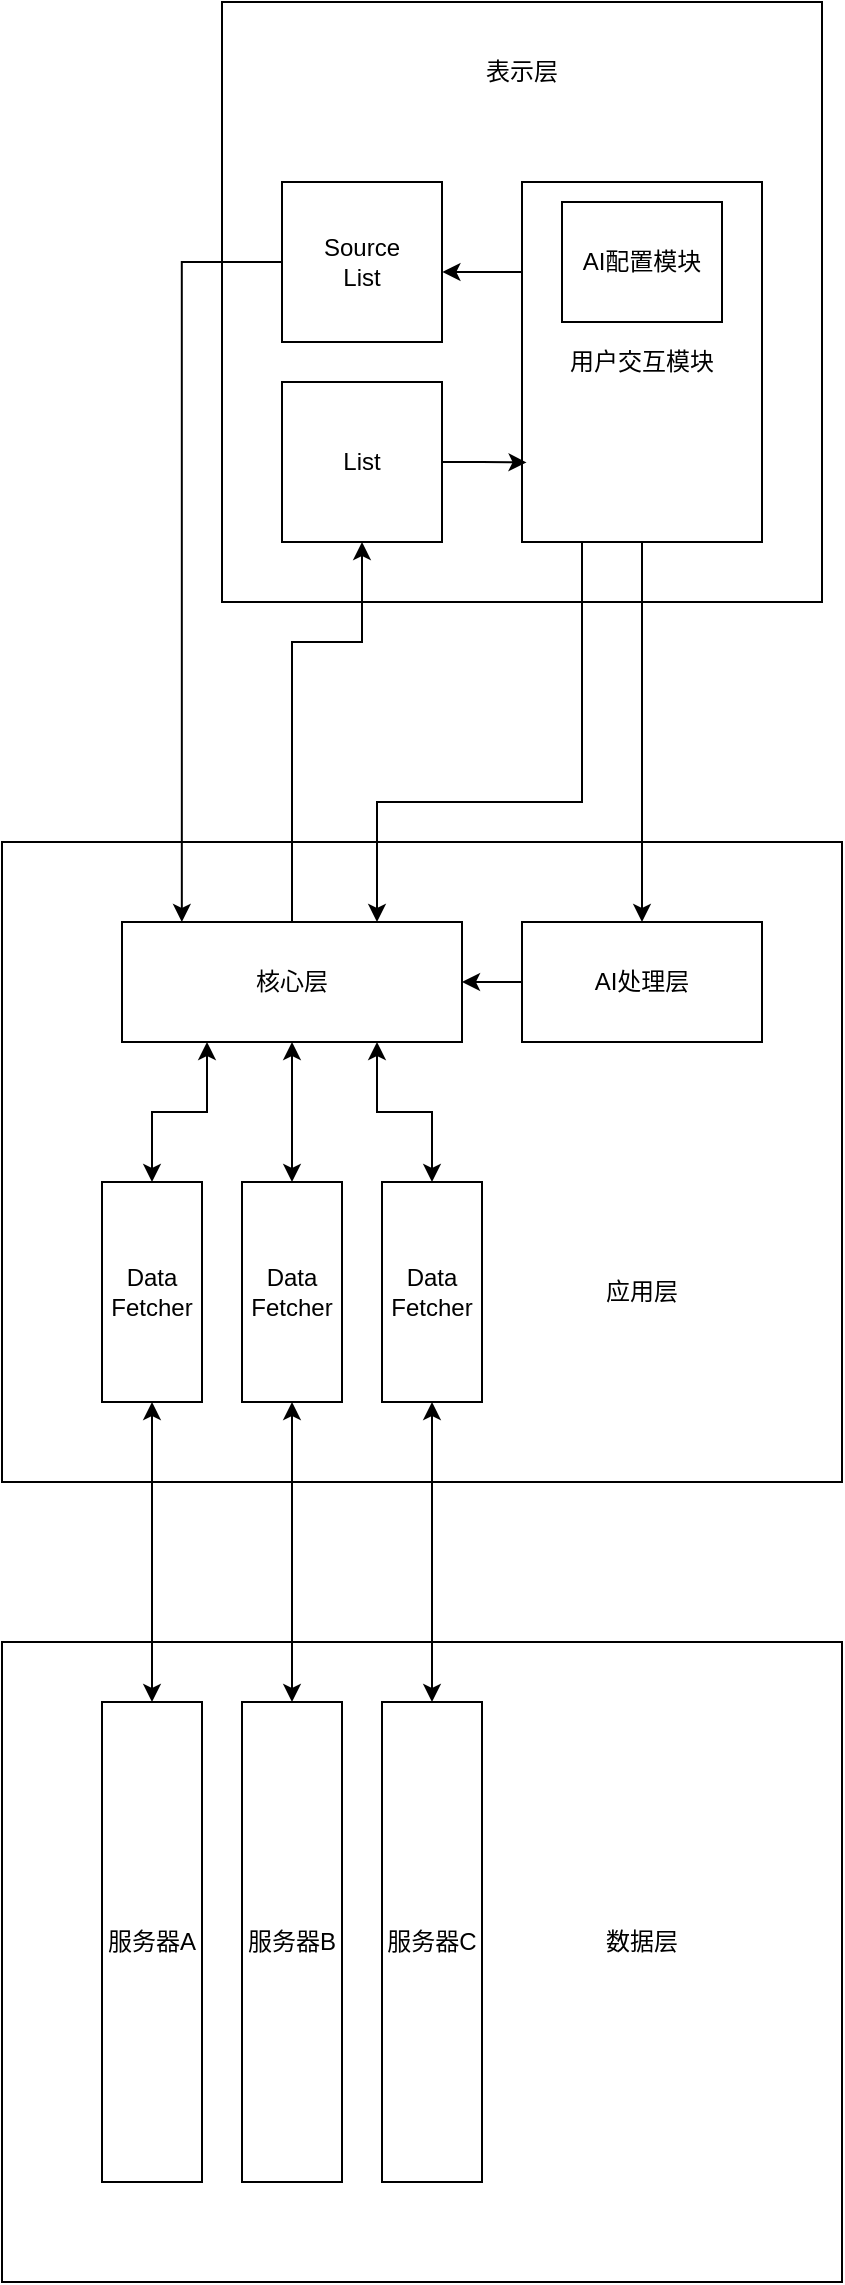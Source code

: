 <mxfile version="26.1.3">
  <diagram name="第 1 页" id="hf9TLOxkJmJITZOPAGZx">
    <mxGraphModel dx="1002" dy="617" grid="1" gridSize="10" guides="1" tooltips="1" connect="1" arrows="1" fold="1" page="1" pageScale="1" pageWidth="827" pageHeight="1169" math="0" shadow="0">
      <root>
        <mxCell id="0" />
        <mxCell id="1" parent="0" />
        <mxCell id="uirXqUWORqkVqbxP6Icd-38" value="" style="rounded=0;whiteSpace=wrap;html=1;" vertex="1" parent="1">
          <mxGeometry x="120" y="910" width="420" height="320" as="geometry" />
        </mxCell>
        <mxCell id="uirXqUWORqkVqbxP6Icd-11" value="" style="rounded=0;whiteSpace=wrap;html=1;" vertex="1" parent="1">
          <mxGeometry x="120" y="510" width="420" height="320" as="geometry" />
        </mxCell>
        <mxCell id="uirXqUWORqkVqbxP6Icd-1" value="" style="whiteSpace=wrap;html=1;aspect=fixed;" vertex="1" parent="1">
          <mxGeometry x="230" y="90" width="300" height="300" as="geometry" />
        </mxCell>
        <mxCell id="uirXqUWORqkVqbxP6Icd-2" value="Source&lt;div&gt;List&lt;/div&gt;" style="whiteSpace=wrap;html=1;aspect=fixed;" vertex="1" parent="1">
          <mxGeometry x="260" y="180" width="80" height="80" as="geometry" />
        </mxCell>
        <mxCell id="uirXqUWORqkVqbxP6Icd-13" style="edgeStyle=orthogonalEdgeStyle;rounded=0;orthogonalLoop=1;jettySize=auto;html=1;" edge="1" parent="1" source="uirXqUWORqkVqbxP6Icd-7" target="uirXqUWORqkVqbxP6Icd-12">
          <mxGeometry relative="1" as="geometry" />
        </mxCell>
        <mxCell id="uirXqUWORqkVqbxP6Icd-22" style="edgeStyle=orthogonalEdgeStyle;rounded=0;orthogonalLoop=1;jettySize=auto;html=1;exitX=0.25;exitY=1;exitDx=0;exitDy=0;entryX=0.75;entryY=0;entryDx=0;entryDy=0;" edge="1" parent="1" source="uirXqUWORqkVqbxP6Icd-7" target="uirXqUWORqkVqbxP6Icd-14">
          <mxGeometry relative="1" as="geometry">
            <Array as="points">
              <mxPoint x="410" y="490" />
              <mxPoint x="308" y="490" />
            </Array>
          </mxGeometry>
        </mxCell>
        <mxCell id="uirXqUWORqkVqbxP6Icd-7" value="用户交互模块" style="rounded=0;whiteSpace=wrap;html=1;" vertex="1" parent="1">
          <mxGeometry x="380" y="180" width="120" height="180" as="geometry" />
        </mxCell>
        <mxCell id="uirXqUWORqkVqbxP6Icd-3" value="AI配置模块" style="rounded=0;whiteSpace=wrap;html=1;" vertex="1" parent="1">
          <mxGeometry x="400" y="190" width="80" height="60" as="geometry" />
        </mxCell>
        <mxCell id="uirXqUWORqkVqbxP6Icd-4" value="List" style="rounded=0;whiteSpace=wrap;html=1;" vertex="1" parent="1">
          <mxGeometry x="260" y="280" width="80" height="80" as="geometry" />
        </mxCell>
        <mxCell id="uirXqUWORqkVqbxP6Icd-8" value="表示层" style="text;html=1;align=center;verticalAlign=middle;whiteSpace=wrap;rounded=0;" vertex="1" parent="1">
          <mxGeometry x="350" y="110" width="60" height="30" as="geometry" />
        </mxCell>
        <mxCell id="uirXqUWORqkVqbxP6Icd-21" style="edgeStyle=orthogonalEdgeStyle;rounded=0;orthogonalLoop=1;jettySize=auto;html=1;exitX=0;exitY=0.5;exitDx=0;exitDy=0;entryX=1;entryY=0.5;entryDx=0;entryDy=0;" edge="1" parent="1" source="uirXqUWORqkVqbxP6Icd-12" target="uirXqUWORqkVqbxP6Icd-14">
          <mxGeometry relative="1" as="geometry" />
        </mxCell>
        <mxCell id="uirXqUWORqkVqbxP6Icd-12" value="AI处理层" style="rounded=0;whiteSpace=wrap;html=1;" vertex="1" parent="1">
          <mxGeometry x="380" y="550" width="120" height="60" as="geometry" />
        </mxCell>
        <mxCell id="uirXqUWORqkVqbxP6Icd-18" style="edgeStyle=orthogonalEdgeStyle;rounded=0;orthogonalLoop=1;jettySize=auto;html=1;exitX=0.5;exitY=1;exitDx=0;exitDy=0;entryX=0.5;entryY=0;entryDx=0;entryDy=0;startArrow=classic;startFill=1;" edge="1" parent="1" source="uirXqUWORqkVqbxP6Icd-14" target="uirXqUWORqkVqbxP6Icd-16">
          <mxGeometry relative="1" as="geometry" />
        </mxCell>
        <mxCell id="uirXqUWORqkVqbxP6Icd-19" style="edgeStyle=orthogonalEdgeStyle;rounded=0;orthogonalLoop=1;jettySize=auto;html=1;exitX=0.25;exitY=1;exitDx=0;exitDy=0;entryX=0.5;entryY=0;entryDx=0;entryDy=0;startArrow=classic;startFill=1;" edge="1" parent="1" source="uirXqUWORqkVqbxP6Icd-14" target="uirXqUWORqkVqbxP6Icd-15">
          <mxGeometry relative="1" as="geometry" />
        </mxCell>
        <mxCell id="uirXqUWORqkVqbxP6Icd-20" style="edgeStyle=orthogonalEdgeStyle;rounded=0;orthogonalLoop=1;jettySize=auto;html=1;exitX=0.75;exitY=1;exitDx=0;exitDy=0;entryX=0.5;entryY=0;entryDx=0;entryDy=0;startArrow=classic;startFill=1;" edge="1" parent="1" source="uirXqUWORqkVqbxP6Icd-14" target="uirXqUWORqkVqbxP6Icd-17">
          <mxGeometry relative="1" as="geometry" />
        </mxCell>
        <mxCell id="uirXqUWORqkVqbxP6Icd-34" style="edgeStyle=orthogonalEdgeStyle;rounded=0;orthogonalLoop=1;jettySize=auto;html=1;exitX=0.5;exitY=0;exitDx=0;exitDy=0;" edge="1" parent="1" source="uirXqUWORqkVqbxP6Icd-14" target="uirXqUWORqkVqbxP6Icd-4">
          <mxGeometry relative="1" as="geometry">
            <Array as="points">
              <mxPoint x="265" y="410" />
              <mxPoint x="300" y="410" />
            </Array>
          </mxGeometry>
        </mxCell>
        <mxCell id="uirXqUWORqkVqbxP6Icd-14" value="核心层" style="rounded=0;whiteSpace=wrap;html=1;" vertex="1" parent="1">
          <mxGeometry x="180" y="550" width="170" height="60" as="geometry" />
        </mxCell>
        <mxCell id="uirXqUWORqkVqbxP6Icd-33" style="rounded=0;orthogonalLoop=1;jettySize=auto;html=1;exitX=0.5;exitY=1;exitDx=0;exitDy=0;entryX=0.5;entryY=0;entryDx=0;entryDy=0;startArrow=classic;startFill=1;" edge="1" parent="1" source="uirXqUWORqkVqbxP6Icd-15" target="uirXqUWORqkVqbxP6Icd-27">
          <mxGeometry relative="1" as="geometry" />
        </mxCell>
        <mxCell id="uirXqUWORqkVqbxP6Icd-15" value="Data&lt;div&gt;Fetcher&lt;/div&gt;" style="rounded=0;whiteSpace=wrap;html=1;" vertex="1" parent="1">
          <mxGeometry x="170" y="680" width="50" height="110" as="geometry" />
        </mxCell>
        <mxCell id="uirXqUWORqkVqbxP6Icd-32" style="edgeStyle=orthogonalEdgeStyle;rounded=0;orthogonalLoop=1;jettySize=auto;html=1;exitX=0.5;exitY=1;exitDx=0;exitDy=0;entryX=0.5;entryY=0;entryDx=0;entryDy=0;startArrow=classic;startFill=1;" edge="1" parent="1" source="uirXqUWORqkVqbxP6Icd-16" target="uirXqUWORqkVqbxP6Icd-29">
          <mxGeometry relative="1" as="geometry" />
        </mxCell>
        <mxCell id="uirXqUWORqkVqbxP6Icd-16" value="Data&lt;div&gt;Fetcher&lt;/div&gt;" style="rounded=0;whiteSpace=wrap;html=1;" vertex="1" parent="1">
          <mxGeometry x="240" y="680" width="50" height="110" as="geometry" />
        </mxCell>
        <mxCell id="uirXqUWORqkVqbxP6Icd-31" style="edgeStyle=orthogonalEdgeStyle;rounded=0;orthogonalLoop=1;jettySize=auto;html=1;exitX=0.5;exitY=1;exitDx=0;exitDy=0;entryX=0.5;entryY=0;entryDx=0;entryDy=0;startArrow=classic;startFill=1;" edge="1" parent="1" source="uirXqUWORqkVqbxP6Icd-17" target="uirXqUWORqkVqbxP6Icd-30">
          <mxGeometry relative="1" as="geometry" />
        </mxCell>
        <mxCell id="uirXqUWORqkVqbxP6Icd-17" value="Data&lt;div&gt;Fetcher&lt;/div&gt;" style="rounded=0;whiteSpace=wrap;html=1;" vertex="1" parent="1">
          <mxGeometry x="310" y="680" width="50" height="110" as="geometry" />
        </mxCell>
        <mxCell id="uirXqUWORqkVqbxP6Icd-23" style="edgeStyle=orthogonalEdgeStyle;rounded=0;orthogonalLoop=1;jettySize=auto;html=1;exitX=0;exitY=0.5;exitDx=0;exitDy=0;entryX=0.176;entryY=0;entryDx=0;entryDy=0;entryPerimeter=0;startArrow=none;startFill=0;" edge="1" parent="1" source="uirXqUWORqkVqbxP6Icd-2" target="uirXqUWORqkVqbxP6Icd-14">
          <mxGeometry relative="1" as="geometry" />
        </mxCell>
        <mxCell id="uirXqUWORqkVqbxP6Icd-26" style="edgeStyle=orthogonalEdgeStyle;rounded=0;orthogonalLoop=1;jettySize=auto;html=1;exitX=1;exitY=0.5;exitDx=0;exitDy=0;entryX=0.019;entryY=0.779;entryDx=0;entryDy=0;entryPerimeter=0;" edge="1" parent="1" source="uirXqUWORqkVqbxP6Icd-4" target="uirXqUWORqkVqbxP6Icd-7">
          <mxGeometry relative="1" as="geometry" />
        </mxCell>
        <mxCell id="uirXqUWORqkVqbxP6Icd-27" value="服务器A" style="rounded=0;whiteSpace=wrap;html=1;" vertex="1" parent="1">
          <mxGeometry x="170" y="940" width="50" height="240" as="geometry" />
        </mxCell>
        <mxCell id="uirXqUWORqkVqbxP6Icd-29" value="服务器B" style="rounded=0;whiteSpace=wrap;html=1;" vertex="1" parent="1">
          <mxGeometry x="240" y="940" width="50" height="240" as="geometry" />
        </mxCell>
        <mxCell id="uirXqUWORqkVqbxP6Icd-30" value="服务器C" style="rounded=0;whiteSpace=wrap;html=1;" vertex="1" parent="1">
          <mxGeometry x="310" y="940" width="50" height="240" as="geometry" />
        </mxCell>
        <mxCell id="uirXqUWORqkVqbxP6Icd-36" style="edgeStyle=orthogonalEdgeStyle;rounded=0;orthogonalLoop=1;jettySize=auto;html=1;exitX=0;exitY=0.25;exitDx=0;exitDy=0;entryX=1.002;entryY=0.559;entryDx=0;entryDy=0;entryPerimeter=0;" edge="1" parent="1" source="uirXqUWORqkVqbxP6Icd-7" target="uirXqUWORqkVqbxP6Icd-2">
          <mxGeometry relative="1" as="geometry" />
        </mxCell>
        <mxCell id="uirXqUWORqkVqbxP6Icd-37" value="应用层" style="text;html=1;align=center;verticalAlign=middle;whiteSpace=wrap;rounded=0;" vertex="1" parent="1">
          <mxGeometry x="410" y="720" width="60" height="30" as="geometry" />
        </mxCell>
        <mxCell id="uirXqUWORqkVqbxP6Icd-39" value="数据层" style="text;html=1;align=center;verticalAlign=middle;whiteSpace=wrap;rounded=0;" vertex="1" parent="1">
          <mxGeometry x="410" y="1045" width="60" height="30" as="geometry" />
        </mxCell>
      </root>
    </mxGraphModel>
  </diagram>
</mxfile>
